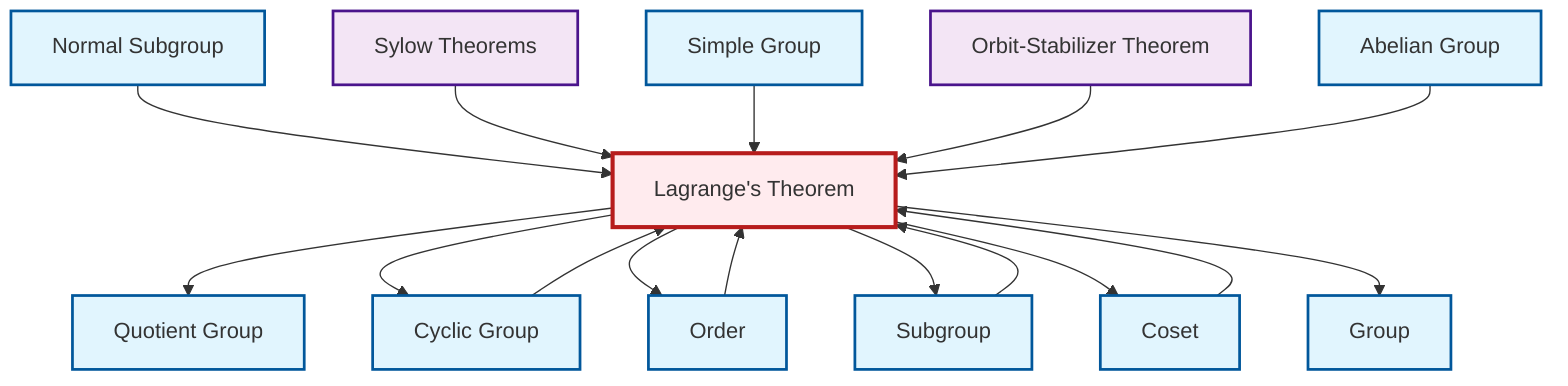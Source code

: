 graph TD
    classDef definition fill:#e1f5fe,stroke:#01579b,stroke-width:2px
    classDef theorem fill:#f3e5f5,stroke:#4a148c,stroke-width:2px
    classDef axiom fill:#fff3e0,stroke:#e65100,stroke-width:2px
    classDef example fill:#e8f5e9,stroke:#1b5e20,stroke-width:2px
    classDef current fill:#ffebee,stroke:#b71c1c,stroke-width:3px
    def-normal-subgroup["Normal Subgroup"]:::definition
    thm-orbit-stabilizer["Orbit-Stabilizer Theorem"]:::theorem
    def-coset["Coset"]:::definition
    def-subgroup["Subgroup"]:::definition
    def-cyclic-group["Cyclic Group"]:::definition
    def-abelian-group["Abelian Group"]:::definition
    thm-lagrange["Lagrange's Theorem"]:::theorem
    thm-sylow["Sylow Theorems"]:::theorem
    def-simple-group["Simple Group"]:::definition
    def-order["Order"]:::definition
    def-group["Group"]:::definition
    def-quotient-group["Quotient Group"]:::definition
    def-normal-subgroup --> thm-lagrange
    thm-lagrange --> def-quotient-group
    def-coset --> thm-lagrange
    thm-lagrange --> def-cyclic-group
    thm-lagrange --> def-order
    thm-sylow --> thm-lagrange
    def-simple-group --> thm-lagrange
    thm-orbit-stabilizer --> thm-lagrange
    def-subgroup --> thm-lagrange
    def-abelian-group --> thm-lagrange
    def-order --> thm-lagrange
    thm-lagrange --> def-subgroup
    def-cyclic-group --> thm-lagrange
    thm-lagrange --> def-coset
    thm-lagrange --> def-group
    class thm-lagrange current